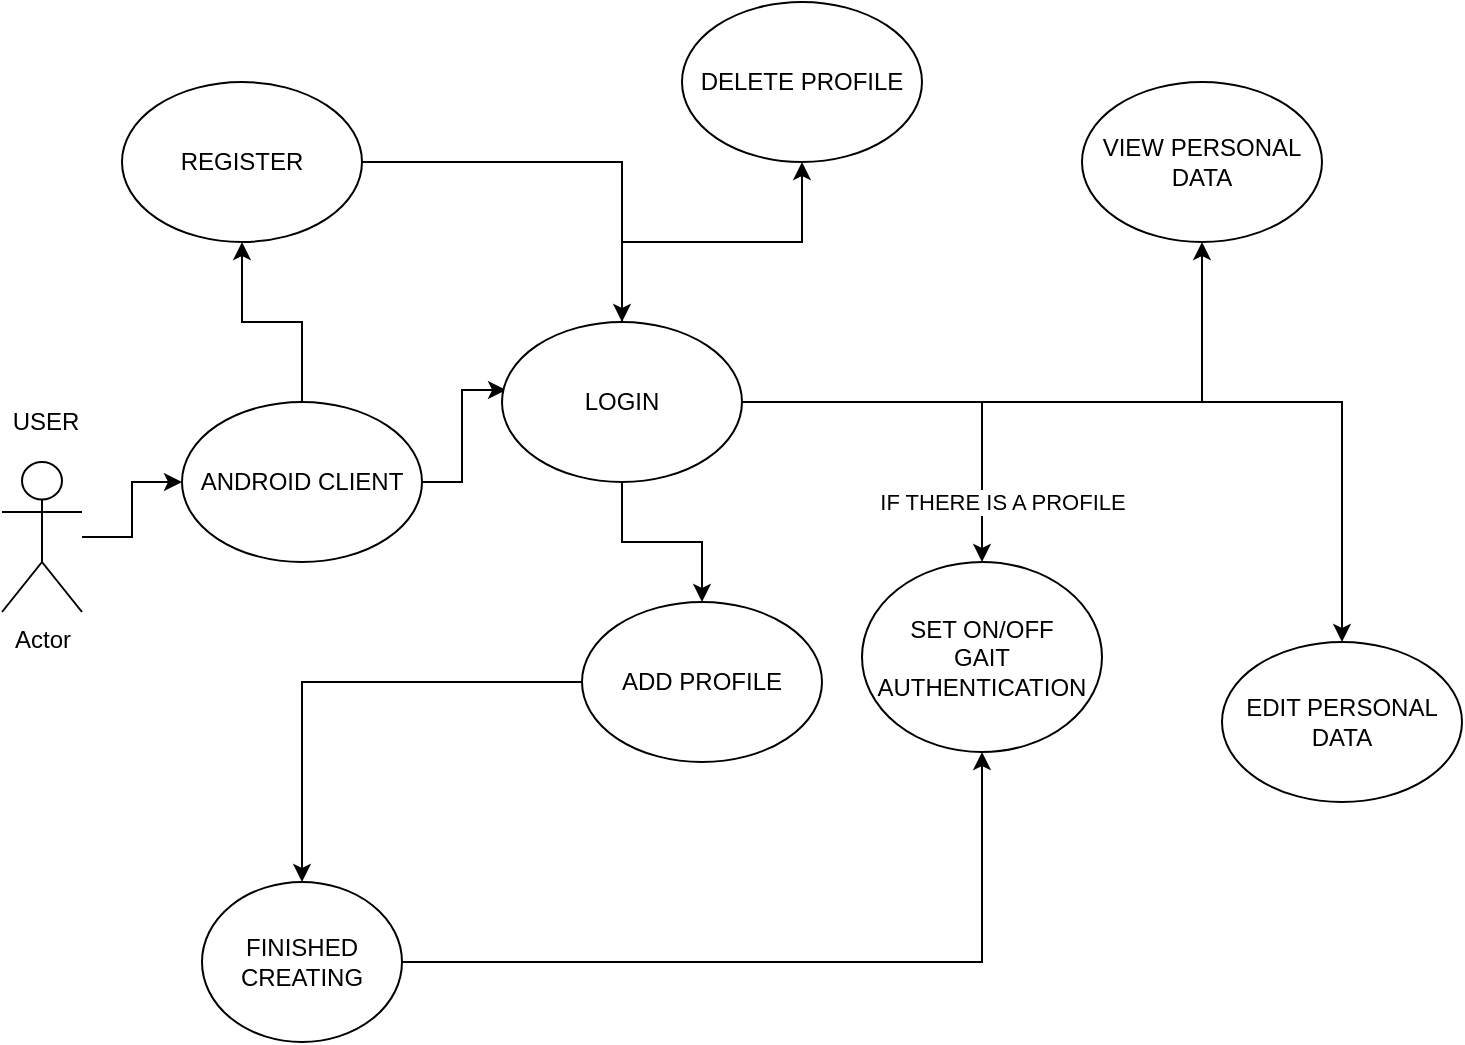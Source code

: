 <mxfile version="12.1.3" type="device" pages="1"><diagram id="Uq3G_TdrrOmG6wMvHX9D" name="Page-1"><mxGraphModel dx="1408" dy="780" grid="1" gridSize="10" guides="1" tooltips="1" connect="1" arrows="1" fold="1" page="1" pageScale="1" pageWidth="850" pageHeight="1100" math="0" shadow="0"><root><mxCell id="0"/><mxCell id="1" parent="0"/><mxCell id="axp1wVE8yhs6LyIqObW4-9" style="edgeStyle=orthogonalEdgeStyle;rounded=0;orthogonalLoop=1;jettySize=auto;html=1;" edge="1" parent="1" source="axp1wVE8yhs6LyIqObW4-1" target="axp1wVE8yhs6LyIqObW4-8"><mxGeometry relative="1" as="geometry"/></mxCell><mxCell id="axp1wVE8yhs6LyIqObW4-1" value="Actor" style="shape=umlActor;verticalLabelPosition=bottom;labelBackgroundColor=#ffffff;verticalAlign=top;html=1;outlineConnect=0;" vertex="1" parent="1"><mxGeometry x="50" y="240" width="40" height="75" as="geometry"/></mxCell><mxCell id="axp1wVE8yhs6LyIqObW4-11" style="edgeStyle=orthogonalEdgeStyle;rounded=0;orthogonalLoop=1;jettySize=auto;html=1;entryX=0.017;entryY=0.425;entryDx=0;entryDy=0;entryPerimeter=0;" edge="1" parent="1" source="axp1wVE8yhs6LyIqObW4-8" target="axp1wVE8yhs6LyIqObW4-10"><mxGeometry relative="1" as="geometry"/></mxCell><mxCell id="axp1wVE8yhs6LyIqObW4-13" style="edgeStyle=orthogonalEdgeStyle;rounded=0;orthogonalLoop=1;jettySize=auto;html=1;" edge="1" parent="1" source="axp1wVE8yhs6LyIqObW4-8" target="axp1wVE8yhs6LyIqObW4-12"><mxGeometry relative="1" as="geometry"/></mxCell><mxCell id="axp1wVE8yhs6LyIqObW4-8" value="ANDROID CLIENT" style="ellipse;whiteSpace=wrap;html=1;" vertex="1" parent="1"><mxGeometry x="140" y="210" width="120" height="80" as="geometry"/></mxCell><mxCell id="axp1wVE8yhs6LyIqObW4-19" style="edgeStyle=orthogonalEdgeStyle;rounded=0;orthogonalLoop=1;jettySize=auto;html=1;" edge="1" parent="1" source="axp1wVE8yhs6LyIqObW4-10" target="axp1wVE8yhs6LyIqObW4-18"><mxGeometry relative="1" as="geometry"/></mxCell><mxCell id="axp1wVE8yhs6LyIqObW4-25" style="edgeStyle=orthogonalEdgeStyle;rounded=0;orthogonalLoop=1;jettySize=auto;html=1;" edge="1" parent="1" source="axp1wVE8yhs6LyIqObW4-10" target="axp1wVE8yhs6LyIqObW4-24"><mxGeometry relative="1" as="geometry"/></mxCell><mxCell id="axp1wVE8yhs6LyIqObW4-27" value="IF THERE IS A PROFILE" style="edgeStyle=orthogonalEdgeStyle;rounded=0;orthogonalLoop=1;jettySize=auto;html=1;" edge="1" parent="1" source="axp1wVE8yhs6LyIqObW4-10" target="axp1wVE8yhs6LyIqObW4-22"><mxGeometry x="0.7" y="10" relative="1" as="geometry"><mxPoint as="offset"/></mxGeometry></mxCell><mxCell id="axp1wVE8yhs6LyIqObW4-30" style="edgeStyle=orthogonalEdgeStyle;rounded=0;orthogonalLoop=1;jettySize=auto;html=1;" edge="1" parent="1" source="axp1wVE8yhs6LyIqObW4-10" target="axp1wVE8yhs6LyIqObW4-29"><mxGeometry relative="1" as="geometry"/></mxCell><mxCell id="axp1wVE8yhs6LyIqObW4-32" style="edgeStyle=orthogonalEdgeStyle;rounded=0;orthogonalLoop=1;jettySize=auto;html=1;" edge="1" parent="1" source="axp1wVE8yhs6LyIqObW4-10" target="axp1wVE8yhs6LyIqObW4-31"><mxGeometry relative="1" as="geometry"/></mxCell><mxCell id="axp1wVE8yhs6LyIqObW4-10" value="LOGIN" style="ellipse;whiteSpace=wrap;html=1;" vertex="1" parent="1"><mxGeometry x="300" y="170" width="120" height="80" as="geometry"/></mxCell><mxCell id="axp1wVE8yhs6LyIqObW4-28" style="edgeStyle=orthogonalEdgeStyle;rounded=0;orthogonalLoop=1;jettySize=auto;html=1;" edge="1" parent="1" source="axp1wVE8yhs6LyIqObW4-12" target="axp1wVE8yhs6LyIqObW4-10"><mxGeometry relative="1" as="geometry"/></mxCell><mxCell id="axp1wVE8yhs6LyIqObW4-12" value="REGISTER" style="ellipse;whiteSpace=wrap;html=1;" vertex="1" parent="1"><mxGeometry x="110" y="50" width="120" height="80" as="geometry"/></mxCell><mxCell id="axp1wVE8yhs6LyIqObW4-14" value="&amp;nbsp;USER" style="text;html=1;resizable=0;points=[];autosize=1;align=left;verticalAlign=top;spacingTop=-4;" vertex="1" parent="1"><mxGeometry x="50" y="210" width="50" height="20" as="geometry"/></mxCell><mxCell id="axp1wVE8yhs6LyIqObW4-21" style="edgeStyle=orthogonalEdgeStyle;rounded=0;orthogonalLoop=1;jettySize=auto;html=1;" edge="1" parent="1" source="axp1wVE8yhs6LyIqObW4-18" target="axp1wVE8yhs6LyIqObW4-20"><mxGeometry relative="1" as="geometry"/></mxCell><mxCell id="axp1wVE8yhs6LyIqObW4-18" value="ADD PROFILE" style="ellipse;whiteSpace=wrap;html=1;" vertex="1" parent="1"><mxGeometry x="340" y="310" width="120" height="80" as="geometry"/></mxCell><mxCell id="axp1wVE8yhs6LyIqObW4-23" style="edgeStyle=orthogonalEdgeStyle;rounded=0;orthogonalLoop=1;jettySize=auto;html=1;" edge="1" parent="1" source="axp1wVE8yhs6LyIqObW4-20" target="axp1wVE8yhs6LyIqObW4-22"><mxGeometry relative="1" as="geometry"/></mxCell><mxCell id="axp1wVE8yhs6LyIqObW4-20" value="FINISHED CREATING" style="ellipse;whiteSpace=wrap;html=1;" vertex="1" parent="1"><mxGeometry x="150" y="450" width="100" height="80" as="geometry"/></mxCell><mxCell id="axp1wVE8yhs6LyIqObW4-22" value="SET ON/OFF&lt;br&gt;GAIT AUTHENTICATION" style="ellipse;whiteSpace=wrap;html=1;" vertex="1" parent="1"><mxGeometry x="480" y="290" width="120" height="95" as="geometry"/></mxCell><mxCell id="axp1wVE8yhs6LyIqObW4-24" value="DELETE PROFILE" style="ellipse;whiteSpace=wrap;html=1;" vertex="1" parent="1"><mxGeometry x="390" y="10" width="120" height="80" as="geometry"/></mxCell><mxCell id="axp1wVE8yhs6LyIqObW4-29" value="VIEW PERSONAL DATA" style="ellipse;whiteSpace=wrap;html=1;" vertex="1" parent="1"><mxGeometry x="590" y="50" width="120" height="80" as="geometry"/></mxCell><mxCell id="axp1wVE8yhs6LyIqObW4-31" value="EDIT PERSONAL DATA" style="ellipse;whiteSpace=wrap;html=1;" vertex="1" parent="1"><mxGeometry x="660" y="330" width="120" height="80" as="geometry"/></mxCell></root></mxGraphModel></diagram></mxfile>